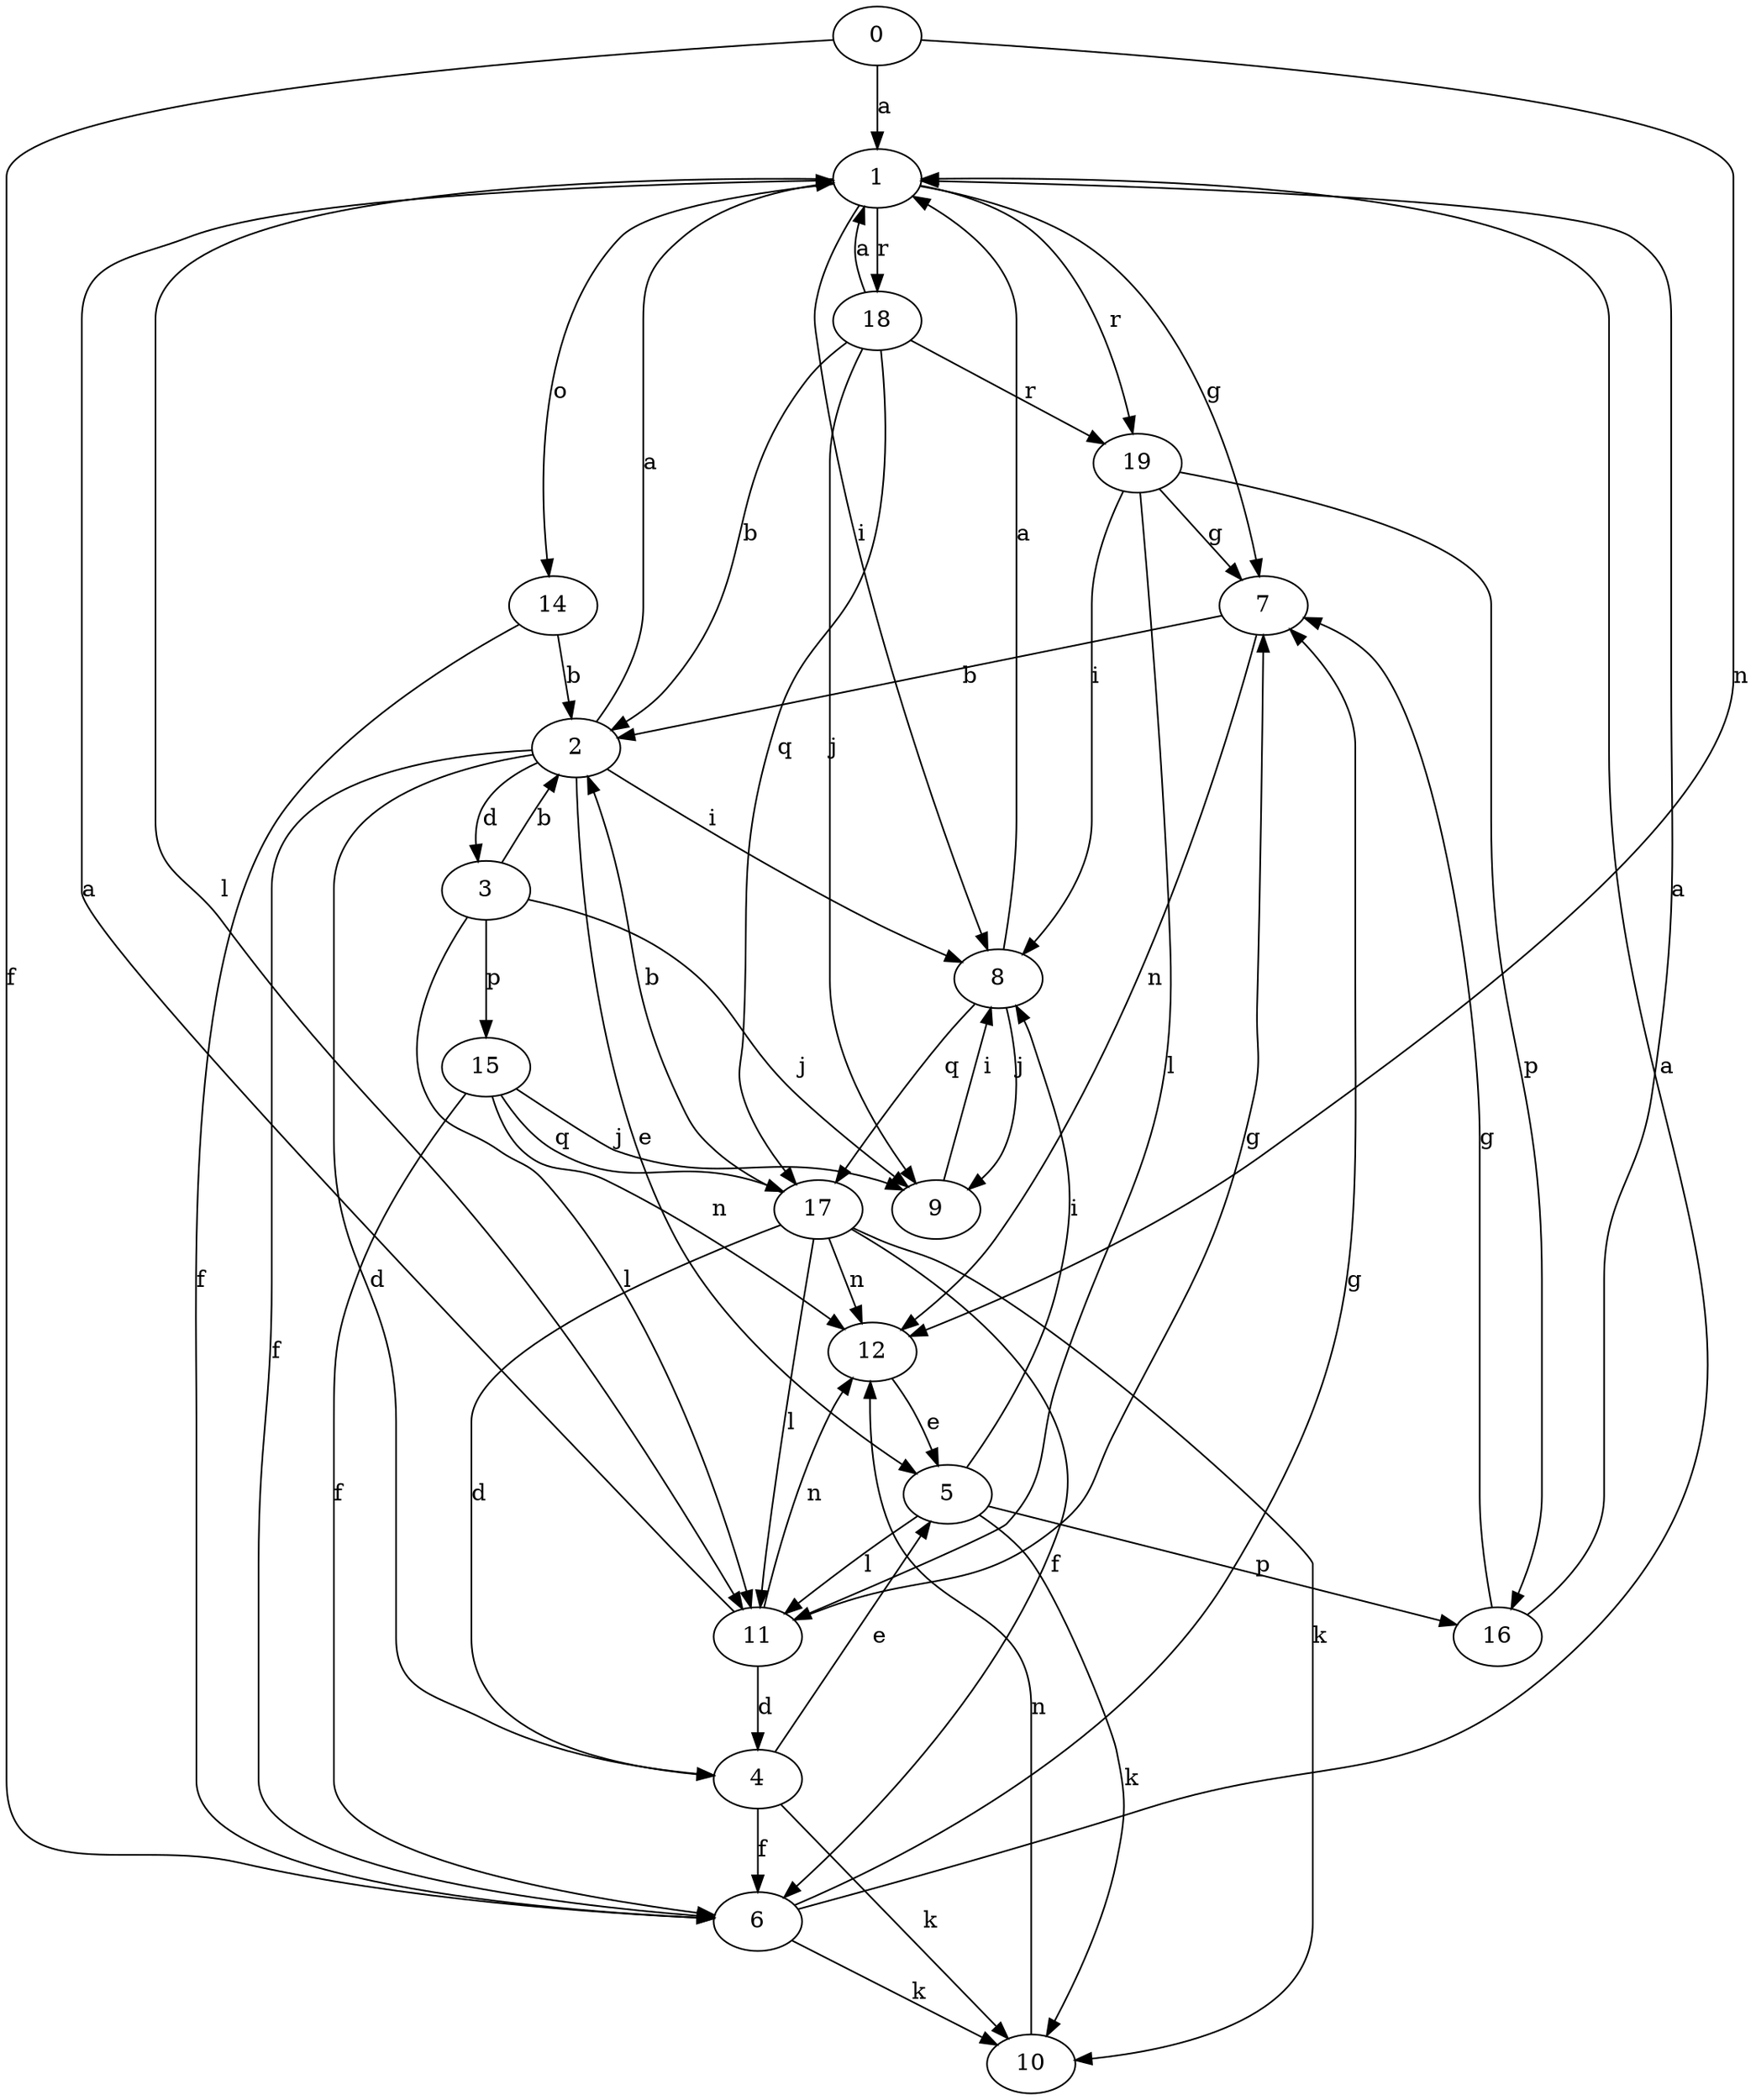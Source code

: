 strict digraph  {
1;
2;
3;
4;
5;
6;
0;
7;
8;
9;
10;
11;
12;
14;
15;
16;
17;
18;
19;
1 -> 7  [label=g];
1 -> 8  [label=i];
1 -> 11  [label=l];
1 -> 14  [label=o];
1 -> 18  [label=r];
1 -> 19  [label=r];
2 -> 1  [label=a];
2 -> 3  [label=d];
2 -> 4  [label=d];
2 -> 5  [label=e];
2 -> 6  [label=f];
2 -> 8  [label=i];
3 -> 2  [label=b];
3 -> 9  [label=j];
3 -> 11  [label=l];
3 -> 15  [label=p];
4 -> 5  [label=e];
4 -> 6  [label=f];
4 -> 10  [label=k];
5 -> 8  [label=i];
5 -> 10  [label=k];
5 -> 11  [label=l];
5 -> 16  [label=p];
6 -> 1  [label=a];
6 -> 7  [label=g];
6 -> 10  [label=k];
0 -> 1  [label=a];
0 -> 6  [label=f];
0 -> 12  [label=n];
7 -> 2  [label=b];
7 -> 12  [label=n];
8 -> 1  [label=a];
8 -> 9  [label=j];
8 -> 17  [label=q];
9 -> 8  [label=i];
10 -> 12  [label=n];
11 -> 1  [label=a];
11 -> 4  [label=d];
11 -> 7  [label=g];
11 -> 12  [label=n];
12 -> 5  [label=e];
14 -> 2  [label=b];
14 -> 6  [label=f];
15 -> 6  [label=f];
15 -> 9  [label=j];
15 -> 12  [label=n];
15 -> 17  [label=q];
16 -> 1  [label=a];
16 -> 7  [label=g];
17 -> 2  [label=b];
17 -> 4  [label=d];
17 -> 6  [label=f];
17 -> 10  [label=k];
17 -> 11  [label=l];
17 -> 12  [label=n];
18 -> 1  [label=a];
18 -> 2  [label=b];
18 -> 9  [label=j];
18 -> 17  [label=q];
18 -> 19  [label=r];
19 -> 7  [label=g];
19 -> 8  [label=i];
19 -> 11  [label=l];
19 -> 16  [label=p];
}
